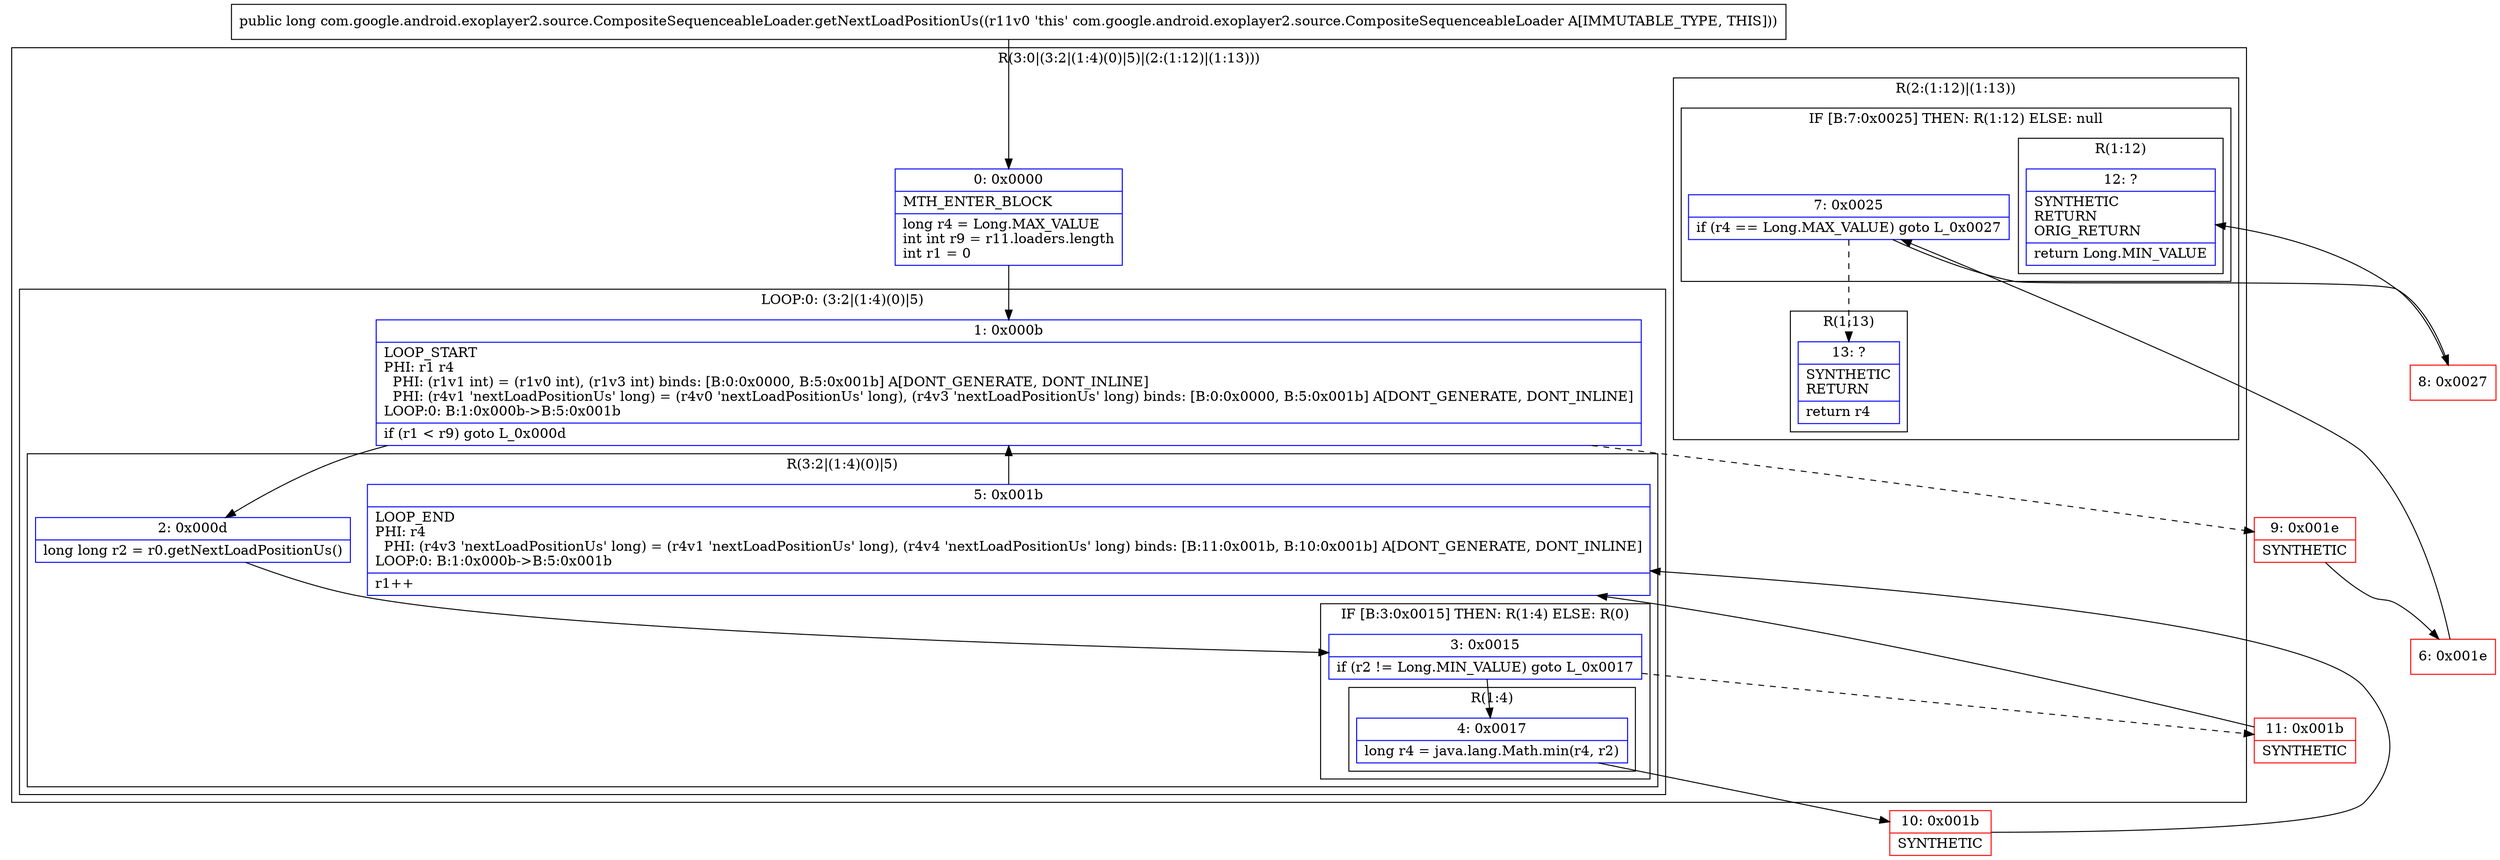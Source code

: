 digraph "CFG forcom.google.android.exoplayer2.source.CompositeSequenceableLoader.getNextLoadPositionUs()J" {
subgraph cluster_Region_389922642 {
label = "R(3:0|(3:2|(1:4)(0)|5)|(2:(1:12)|(1:13)))";
node [shape=record,color=blue];
Node_0 [shape=record,label="{0\:\ 0x0000|MTH_ENTER_BLOCK\l|long r4 = Long.MAX_VALUE\lint int r9 = r11.loaders.length\lint r1 = 0\l}"];
subgraph cluster_LoopRegion_322465659 {
label = "LOOP:0: (3:2|(1:4)(0)|5)";
node [shape=record,color=blue];
Node_1 [shape=record,label="{1\:\ 0x000b|LOOP_START\lPHI: r1 r4 \l  PHI: (r1v1 int) = (r1v0 int), (r1v3 int) binds: [B:0:0x0000, B:5:0x001b] A[DONT_GENERATE, DONT_INLINE]\l  PHI: (r4v1 'nextLoadPositionUs' long) = (r4v0 'nextLoadPositionUs' long), (r4v3 'nextLoadPositionUs' long) binds: [B:0:0x0000, B:5:0x001b] A[DONT_GENERATE, DONT_INLINE]\lLOOP:0: B:1:0x000b\-\>B:5:0x001b\l|if (r1 \< r9) goto L_0x000d\l}"];
subgraph cluster_Region_195400619 {
label = "R(3:2|(1:4)(0)|5)";
node [shape=record,color=blue];
Node_2 [shape=record,label="{2\:\ 0x000d|long long r2 = r0.getNextLoadPositionUs()\l}"];
subgraph cluster_IfRegion_1255061870 {
label = "IF [B:3:0x0015] THEN: R(1:4) ELSE: R(0)";
node [shape=record,color=blue];
Node_3 [shape=record,label="{3\:\ 0x0015|if (r2 != Long.MIN_VALUE) goto L_0x0017\l}"];
subgraph cluster_Region_1503854896 {
label = "R(1:4)";
node [shape=record,color=blue];
Node_4 [shape=record,label="{4\:\ 0x0017|long r4 = java.lang.Math.min(r4, r2)\l}"];
}
subgraph cluster_Region_1516916909 {
label = "R(0)";
node [shape=record,color=blue];
}
}
Node_5 [shape=record,label="{5\:\ 0x001b|LOOP_END\lPHI: r4 \l  PHI: (r4v3 'nextLoadPositionUs' long) = (r4v1 'nextLoadPositionUs' long), (r4v4 'nextLoadPositionUs' long) binds: [B:11:0x001b, B:10:0x001b] A[DONT_GENERATE, DONT_INLINE]\lLOOP:0: B:1:0x000b\-\>B:5:0x001b\l|r1++\l}"];
}
}
subgraph cluster_Region_2059114065 {
label = "R(2:(1:12)|(1:13))";
node [shape=record,color=blue];
subgraph cluster_IfRegion_2001969224 {
label = "IF [B:7:0x0025] THEN: R(1:12) ELSE: null";
node [shape=record,color=blue];
Node_7 [shape=record,label="{7\:\ 0x0025|if (r4 == Long.MAX_VALUE) goto L_0x0027\l}"];
subgraph cluster_Region_1586908650 {
label = "R(1:12)";
node [shape=record,color=blue];
Node_12 [shape=record,label="{12\:\ ?|SYNTHETIC\lRETURN\lORIG_RETURN\l|return Long.MIN_VALUE\l}"];
}
}
subgraph cluster_Region_1897428469 {
label = "R(1:13)";
node [shape=record,color=blue];
Node_13 [shape=record,label="{13\:\ ?|SYNTHETIC\lRETURN\l|return r4\l}"];
}
}
}
Node_6 [shape=record,color=red,label="{6\:\ 0x001e}"];
Node_8 [shape=record,color=red,label="{8\:\ 0x0027}"];
Node_9 [shape=record,color=red,label="{9\:\ 0x001e|SYNTHETIC\l}"];
Node_10 [shape=record,color=red,label="{10\:\ 0x001b|SYNTHETIC\l}"];
Node_11 [shape=record,color=red,label="{11\:\ 0x001b|SYNTHETIC\l}"];
MethodNode[shape=record,label="{public long com.google.android.exoplayer2.source.CompositeSequenceableLoader.getNextLoadPositionUs((r11v0 'this' com.google.android.exoplayer2.source.CompositeSequenceableLoader A[IMMUTABLE_TYPE, THIS])) }"];
MethodNode -> Node_0;
Node_0 -> Node_1;
Node_1 -> Node_2;
Node_1 -> Node_9[style=dashed];
Node_2 -> Node_3;
Node_3 -> Node_4;
Node_3 -> Node_11[style=dashed];
Node_4 -> Node_10;
Node_5 -> Node_1;
Node_7 -> Node_8;
Node_7 -> Node_13[style=dashed];
Node_6 -> Node_7;
Node_8 -> Node_12;
Node_9 -> Node_6;
Node_10 -> Node_5;
Node_11 -> Node_5;
}

